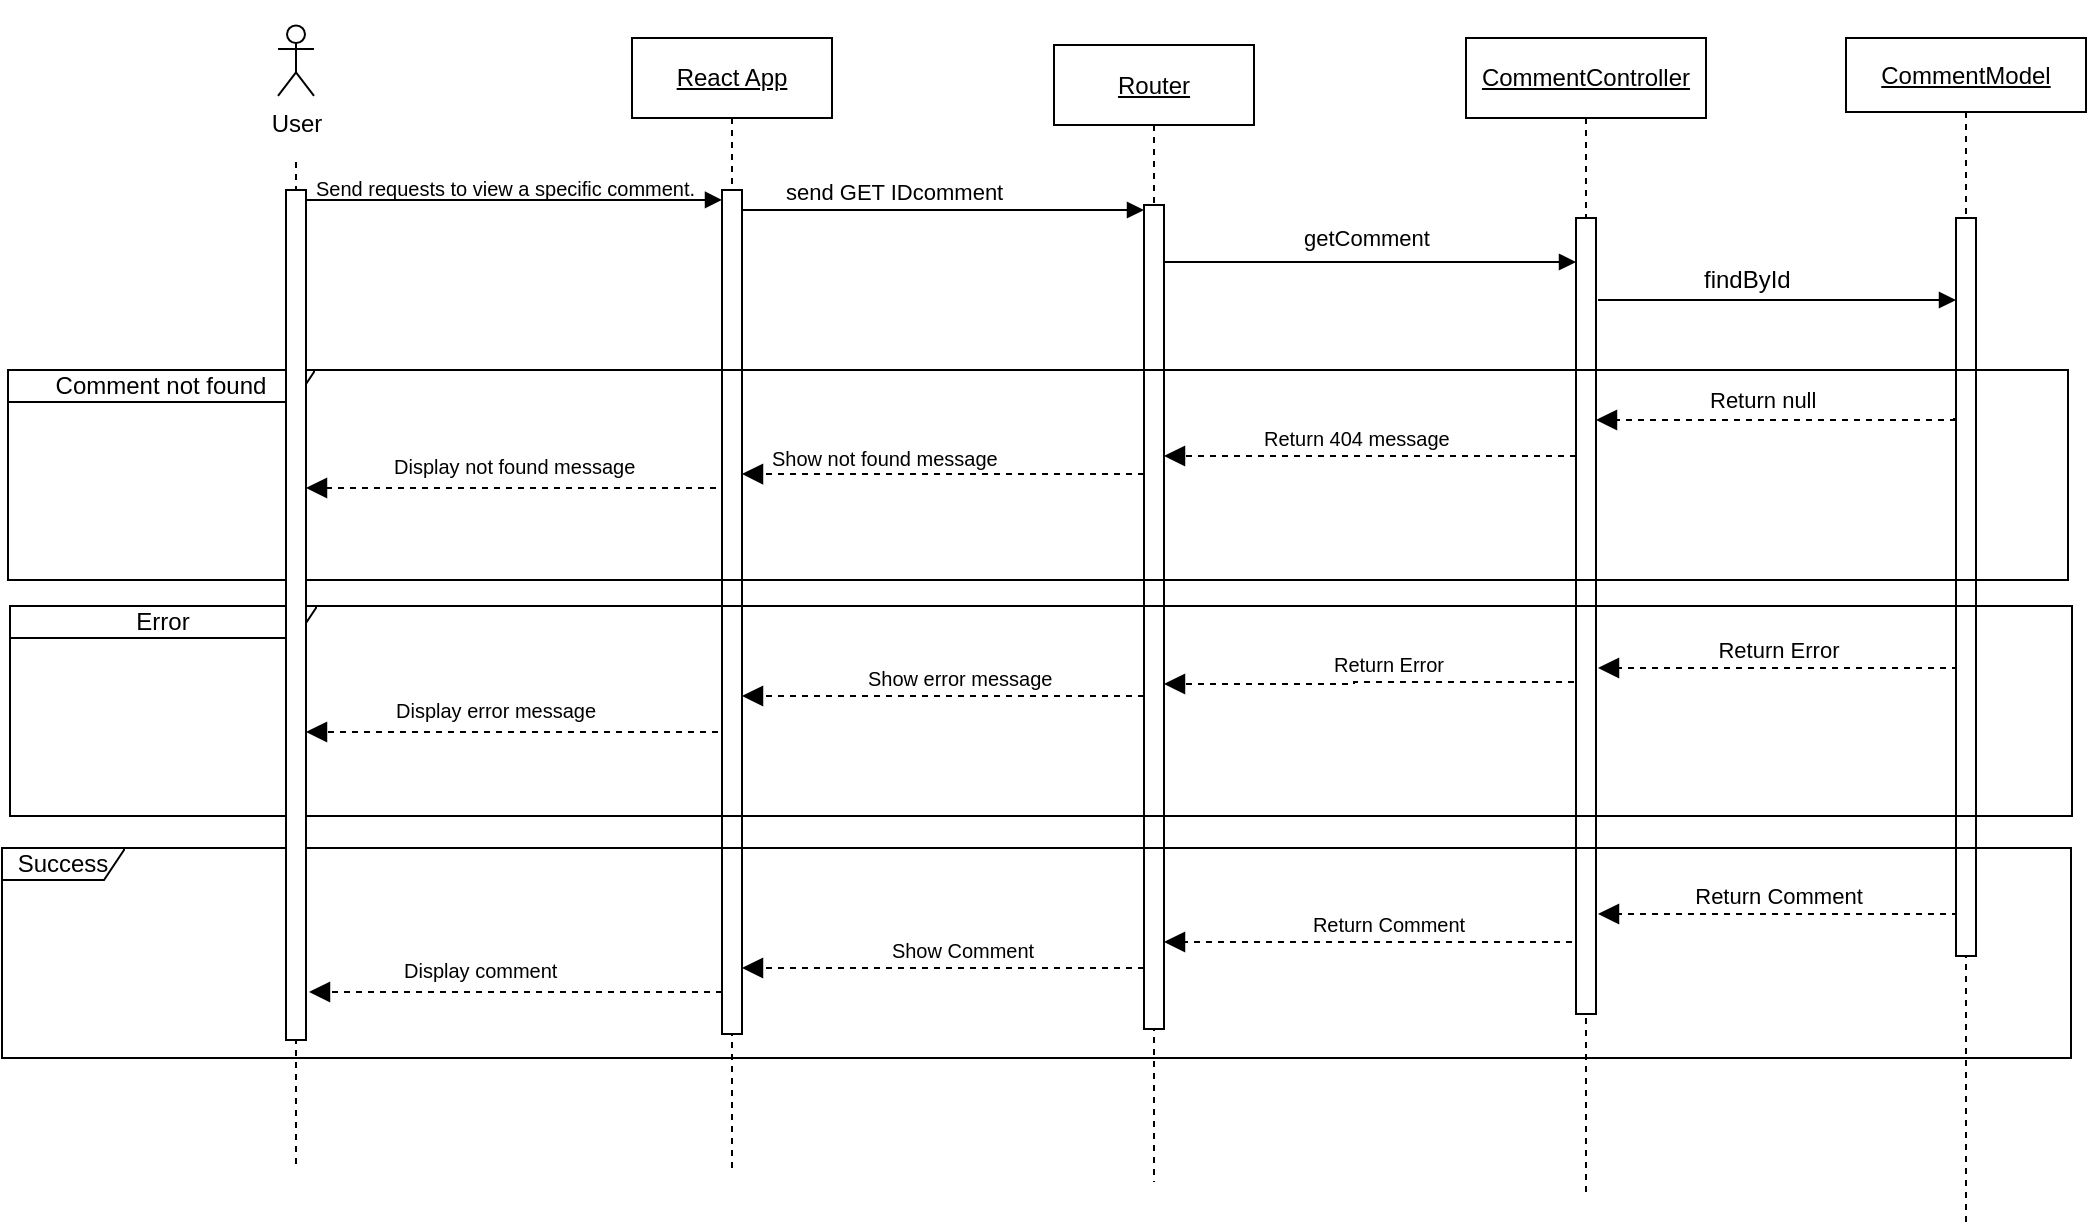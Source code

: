 <mxfile version="24.6.4" type="device">
  <diagram name="Page-1" id="2YBvvXClWsGukQMizWep">
    <mxGraphModel dx="1941" dy="688" grid="0" gridSize="10" guides="1" tooltips="1" connect="1" arrows="1" fold="1" page="1" pageScale="1" pageWidth="850" pageHeight="1100" math="0" shadow="0">
      <root>
        <mxCell id="0" />
        <mxCell id="1" parent="0" />
        <mxCell id="WCHNIAT9K_ILjIIEiZOM-87" value="React App" style="shape=umlLifeline;perimeter=lifelinePerimeter;whiteSpace=wrap;html=1;container=0;dropTarget=0;collapsible=0;recursiveResize=0;outlineConnect=0;portConstraint=eastwest;newEdgeStyle={&quot;edgeStyle&quot;:&quot;elbowEdgeStyle&quot;,&quot;elbow&quot;:&quot;vertical&quot;,&quot;curved&quot;:0,&quot;rounded&quot;:0};fontStyle=4;size=40;" parent="1" vertex="1">
          <mxGeometry x="-417" y="49" width="100" height="566" as="geometry" />
        </mxCell>
        <mxCell id="WCHNIAT9K_ILjIIEiZOM-90" value="" style="html=1;points=[];perimeter=orthogonalPerimeter;outlineConnect=0;targetShapes=umlLifeline;portConstraint=eastwest;newEdgeStyle={&quot;edgeStyle&quot;:&quot;elbowEdgeStyle&quot;,&quot;elbow&quot;:&quot;vertical&quot;,&quot;curved&quot;:0,&quot;rounded&quot;:0};fontStyle=4" parent="WCHNIAT9K_ILjIIEiZOM-87" vertex="1">
          <mxGeometry x="45" y="76" width="10" height="422" as="geometry" />
        </mxCell>
        <mxCell id="WCHNIAT9K_ILjIIEiZOM-12" value="CommentController" style="shape=umlLifeline;perimeter=lifelinePerimeter;whiteSpace=wrap;html=1;container=0;dropTarget=0;collapsible=0;recursiveResize=0;outlineConnect=0;portConstraint=eastwest;newEdgeStyle={&quot;edgeStyle&quot;:&quot;elbowEdgeStyle&quot;,&quot;elbow&quot;:&quot;vertical&quot;,&quot;curved&quot;:0,&quot;rounded&quot;:0};fontStyle=4" parent="1" vertex="1">
          <mxGeometry y="49" width="120" height="578" as="geometry" />
        </mxCell>
        <mxCell id="WCHNIAT9K_ILjIIEiZOM-13" value="" style="html=1;points=[];perimeter=orthogonalPerimeter;outlineConnect=0;targetShapes=umlLifeline;portConstraint=eastwest;newEdgeStyle={&quot;edgeStyle&quot;:&quot;elbowEdgeStyle&quot;,&quot;elbow&quot;:&quot;vertical&quot;,&quot;curved&quot;:0,&quot;rounded&quot;:0};fontStyle=4" parent="WCHNIAT9K_ILjIIEiZOM-12" vertex="1">
          <mxGeometry x="55" y="90" width="10" height="398" as="geometry" />
        </mxCell>
        <mxCell id="WCHNIAT9K_ILjIIEiZOM-19" value="CommentModel" style="shape=umlLifeline;perimeter=lifelinePerimeter;whiteSpace=wrap;html=1;container=0;dropTarget=0;collapsible=0;recursiveResize=0;outlineConnect=0;portConstraint=eastwest;newEdgeStyle={&quot;edgeStyle&quot;:&quot;elbowEdgeStyle&quot;,&quot;elbow&quot;:&quot;vertical&quot;,&quot;curved&quot;:0,&quot;rounded&quot;:0};fontStyle=4;size=37;" parent="1" vertex="1">
          <mxGeometry x="190" y="49" width="120" height="595" as="geometry" />
        </mxCell>
        <mxCell id="WCHNIAT9K_ILjIIEiZOM-20" value="" style="html=1;points=[];perimeter=orthogonalPerimeter;outlineConnect=0;targetShapes=umlLifeline;portConstraint=eastwest;newEdgeStyle={&quot;edgeStyle&quot;:&quot;elbowEdgeStyle&quot;,&quot;elbow&quot;:&quot;vertical&quot;,&quot;curved&quot;:0,&quot;rounded&quot;:0};fontStyle=4" parent="WCHNIAT9K_ILjIIEiZOM-19" vertex="1">
          <mxGeometry x="55" y="90" width="10" height="369" as="geometry" />
        </mxCell>
        <mxCell id="WCHNIAT9K_ILjIIEiZOM-16" value="" style="html=1;verticalAlign=bottom;endArrow=block;edgeStyle=elbowEdgeStyle;elbow=horizontal;curved=0;rounded=0;fontStyle=4" parent="1" source="WCHNIAT9K_ILjIIEiZOM-10" target="WCHNIAT9K_ILjIIEiZOM-13" edge="1">
          <mxGeometry relative="1" as="geometry">
            <mxPoint x="-146" y="161" as="sourcePoint" />
            <Array as="points">
              <mxPoint x="-86" y="161" />
            </Array>
            <mxPoint x="14" y="161.06" as="targetPoint" />
            <mxPoint as="offset" />
          </mxGeometry>
        </mxCell>
        <mxCell id="WCHNIAT9K_ILjIIEiZOM-7" value="" style="html=1;verticalAlign=bottom;endArrow=block;edgeStyle=elbowEdgeStyle;elbow=horizontal;curved=0;rounded=0;fontStyle=4" parent="1" source="WCHNIAT9K_ILjIIEiZOM-90" target="WCHNIAT9K_ILjIIEiZOM-10" edge="1">
          <mxGeometry relative="1" as="geometry">
            <mxPoint x="-361" y="135" as="sourcePoint" />
            <Array as="points">
              <mxPoint x="-280" y="135" />
            </Array>
            <mxPoint x="-220" y="135" as="targetPoint" />
            <mxPoint as="offset" />
          </mxGeometry>
        </mxCell>
        <mxCell id="WCHNIAT9K_ILjIIEiZOM-21" value="" style="html=1;verticalAlign=bottom;endArrow=block;edgeStyle=elbowEdgeStyle;elbow=vertical;curved=0;rounded=0;fontStyle=4;" parent="1" target="WCHNIAT9K_ILjIIEiZOM-20" edge="1">
          <mxGeometry x="-0.028" y="2" relative="1" as="geometry">
            <mxPoint x="66" y="180" as="sourcePoint" />
            <Array as="points">
              <mxPoint x="153" y="180" />
            </Array>
            <mxPoint x="240" y="180" as="targetPoint" />
            <mxPoint as="offset" />
          </mxGeometry>
        </mxCell>
        <mxCell id="WCHNIAT9K_ILjIIEiZOM-9" value="Router" style="shape=umlLifeline;perimeter=lifelinePerimeter;whiteSpace=wrap;html=1;container=0;dropTarget=0;collapsible=0;recursiveResize=0;outlineConnect=0;portConstraint=eastwest;newEdgeStyle={&quot;edgeStyle&quot;:&quot;elbowEdgeStyle&quot;,&quot;elbow&quot;:&quot;vertical&quot;,&quot;curved&quot;:0,&quot;rounded&quot;:0};fontStyle=4" parent="1" vertex="1">
          <mxGeometry x="-206" y="52.5" width="100" height="568.5" as="geometry" />
        </mxCell>
        <mxCell id="WCHNIAT9K_ILjIIEiZOM-10" value="" style="html=1;points=[];perimeter=orthogonalPerimeter;outlineConnect=0;targetShapes=umlLifeline;portConstraint=eastwest;newEdgeStyle={&quot;edgeStyle&quot;:&quot;elbowEdgeStyle&quot;,&quot;elbow&quot;:&quot;vertical&quot;,&quot;curved&quot;:0,&quot;rounded&quot;:0};fontStyle=4" parent="WCHNIAT9K_ILjIIEiZOM-9" vertex="1">
          <mxGeometry x="45" y="80" width="10" height="412" as="geometry" />
        </mxCell>
        <mxCell id="WCHNIAT9K_ILjIIEiZOM-53" value="Return Error" style="html=1;verticalAlign=bottom;endArrow=block;dashed=1;endSize=8;edgeStyle=elbowEdgeStyle;elbow=vertical;curved=0;rounded=0;endFill=1;fontStyle=0" parent="1" edge="1">
          <mxGeometry relative="1" as="geometry">
            <mxPoint x="66" y="364" as="targetPoint" />
            <Array as="points">
              <mxPoint x="131" y="364" />
            </Array>
            <mxPoint x="245" y="363" as="sourcePoint" />
            <mxPoint as="offset" />
          </mxGeometry>
        </mxCell>
        <mxCell id="WCHNIAT9K_ILjIIEiZOM-54" value="&lt;font style=&quot;font-size: 10px;&quot;&gt;Return Error&lt;/font&gt;" style="html=1;verticalAlign=bottom;endArrow=block;dashed=1;endSize=8;edgeStyle=elbowEdgeStyle;elbow=horizontal;curved=0;rounded=0;endFill=1;fontStyle=0;" parent="1" edge="1">
          <mxGeometry x="-0.095" relative="1" as="geometry">
            <mxPoint x="-151" y="372" as="targetPoint" />
            <Array as="points">
              <mxPoint x="-56" y="371" />
            </Array>
            <mxPoint x="54" y="371" as="sourcePoint" />
            <mxPoint as="offset" />
          </mxGeometry>
        </mxCell>
        <mxCell id="WCHNIAT9K_ILjIIEiZOM-38" value="&lt;font style=&quot;font-size: 12px;&quot;&gt;Comment not found&lt;/font&gt;" style="shape=umlFrame;whiteSpace=wrap;html=1;pointerEvents=0;width=153;height=16;" parent="1" vertex="1">
          <mxGeometry x="-729" y="215" width="1030" height="105" as="geometry" />
        </mxCell>
        <mxCell id="WCHNIAT9K_ILjIIEiZOM-57" value="Error" style="shape=umlFrame;whiteSpace=wrap;html=1;pointerEvents=0;width=153;height=16;" parent="1" vertex="1">
          <mxGeometry x="-728" y="333" width="1031" height="105" as="geometry" />
        </mxCell>
        <mxCell id="WCHNIAT9K_ILjIIEiZOM-58" value="&lt;font style=&quot;font-size: 10px;&quot;&gt;Show error message&amp;nbsp;&lt;/font&gt;" style="html=1;verticalAlign=bottom;endArrow=block;dashed=1;endSize=8;edgeStyle=elbowEdgeStyle;elbow=vertical;curved=0;rounded=0;endFill=1;fontStyle=0" parent="1" source="WCHNIAT9K_ILjIIEiZOM-10" edge="1">
          <mxGeometry x="-0.095" relative="1" as="geometry">
            <mxPoint x="-362" y="378" as="targetPoint" />
            <Array as="points" />
            <mxPoint x="-239" y="379" as="sourcePoint" />
            <mxPoint as="offset" />
          </mxGeometry>
        </mxCell>
        <mxCell id="WCHNIAT9K_ILjIIEiZOM-61" value="&lt;font style=&quot;font-size: 12px;&quot;&gt;Success&lt;/font&gt;" style="shape=umlFrame;whiteSpace=wrap;html=1;pointerEvents=0;width=61;height=16;" parent="1" vertex="1">
          <mxGeometry x="-732" y="454" width="1034.5" height="105" as="geometry" />
        </mxCell>
        <mxCell id="WCHNIAT9K_ILjIIEiZOM-62" value="Return Comment" style="html=1;verticalAlign=bottom;endArrow=block;dashed=1;endSize=8;edgeStyle=elbowEdgeStyle;elbow=vertical;curved=0;rounded=0;endFill=1;fontStyle=0" parent="1" edge="1">
          <mxGeometry relative="1" as="geometry">
            <mxPoint x="66" y="487" as="targetPoint" />
            <Array as="points">
              <mxPoint x="131" y="487" />
            </Array>
            <mxPoint x="245" y="486" as="sourcePoint" />
            <mxPoint as="offset" />
          </mxGeometry>
        </mxCell>
        <mxCell id="WCHNIAT9K_ILjIIEiZOM-63" value="&lt;font style=&quot;font-size: 10px;&quot;&gt;Return Comment&lt;/font&gt;" style="html=1;verticalAlign=bottom;endArrow=block;dashed=1;endSize=8;edgeStyle=elbowEdgeStyle;elbow=vertical;curved=0;rounded=0;endFill=1;fontStyle=0" parent="1" target="WCHNIAT9K_ILjIIEiZOM-10" edge="1">
          <mxGeometry x="-0.095" relative="1" as="geometry">
            <mxPoint x="-209" y="501" as="targetPoint" />
            <Array as="points">
              <mxPoint x="-57" y="501" />
            </Array>
            <mxPoint x="53" y="501" as="sourcePoint" />
            <mxPoint as="offset" />
          </mxGeometry>
        </mxCell>
        <mxCell id="WCHNIAT9K_ILjIIEiZOM-64" value="&lt;font style=&quot;font-size: 10px;&quot;&gt;Show Comment&lt;/font&gt;" style="html=1;verticalAlign=bottom;endArrow=block;dashed=1;endSize=8;edgeStyle=elbowEdgeStyle;elbow=horizontal;curved=0;rounded=0;endFill=1;fontStyle=0;exitX=0;exitY=0.926;exitDx=0;exitDy=0;exitPerimeter=0;" parent="1" source="WCHNIAT9K_ILjIIEiZOM-10" edge="1">
          <mxGeometry x="-0.095" relative="1" as="geometry">
            <mxPoint x="-362" y="514" as="targetPoint" />
            <Array as="points" />
            <mxPoint x="-219" y="514" as="sourcePoint" />
            <mxPoint as="offset" />
          </mxGeometry>
        </mxCell>
        <mxCell id="WCHNIAT9K_ILjIIEiZOM-74" value="findById" style="text;whiteSpace=wrap;html=1;" parent="1" vertex="1">
          <mxGeometry x="117" y="156" width="162.75" height="24.98" as="geometry" />
        </mxCell>
        <mxCell id="WCHNIAT9K_ILjIIEiZOM-79" value="&lt;span style=&quot;color: rgb(0, 0, 0); font-family: Helvetica; font-size: 11px; font-style: normal; font-variant-ligatures: normal; font-variant-caps: normal; font-weight: 400; letter-spacing: normal; orphans: 2; text-align: center; text-indent: 0px; text-transform: none; widows: 2; word-spacing: 0px; -webkit-text-stroke-width: 0px; white-space: nowrap; background-color: rgb(255, 255, 255); text-decoration-thickness: initial; text-decoration-style: initial; text-decoration-color: initial; display: inline !important; float: none;&quot;&gt;getComment   &lt;/span&gt;" style="text;whiteSpace=wrap;html=1;" parent="1" vertex="1">
          <mxGeometry x="-83" y="135" width="162.75" height="24.98" as="geometry" />
        </mxCell>
        <mxCell id="WCHNIAT9K_ILjIIEiZOM-80" value="&lt;span style=&quot;color: rgb(0, 0, 0); font-family: Helvetica; font-size: 11px; font-style: normal; font-variant-ligatures: normal; font-variant-caps: normal; font-weight: 400; letter-spacing: normal; orphans: 2; text-align: center; text-indent: 0px; text-transform: none; widows: 2; word-spacing: 0px; -webkit-text-stroke-width: 0px; white-space: nowrap; background-color: rgb(255, 255, 255); text-decoration-thickness: initial; text-decoration-style: initial; text-decoration-color: initial; display: inline !important; float: none;&quot;&gt;send GET IDcomment&lt;/span&gt;" style="text;whiteSpace=wrap;html=1;" parent="1" vertex="1">
          <mxGeometry x="-342" y="112" width="95" height="24.98" as="geometry" />
        </mxCell>
        <mxCell id="WCHNIAT9K_ILjIIEiZOM-91" value="&lt;span style=&quot;color: rgb(0, 0, 0); font-family: Helvetica; font-style: normal; font-variant-ligatures: normal; font-variant-caps: normal; font-weight: 400; letter-spacing: normal; orphans: 2; text-align: center; text-indent: 0px; text-transform: none; widows: 2; word-spacing: 0px; -webkit-text-stroke-width: 0px; white-space: nowrap; background-color: rgb(255, 255, 255); text-decoration-thickness: initial; text-decoration-style: initial; text-decoration-color: initial; float: none; display: inline !important;&quot;&gt;&lt;font style=&quot;font-size: 10px;&quot;&gt;Send requests to view a specific comment.&lt;/font&gt;&lt;/span&gt;" style="text;whiteSpace=wrap;html=1;container=0;" parent="1" vertex="1">
          <mxGeometry x="-577" y="110.02" width="80" height="24.98" as="geometry" />
        </mxCell>
        <mxCell id="WCHNIAT9K_ILjIIEiZOM-92" value="" style="html=1;verticalAlign=bottom;endArrow=block;edgeStyle=elbowEdgeStyle;elbow=horizontal;curved=0;rounded=0;fontStyle=4" parent="1" source="WCHNIAT9K_ILjIIEiZOM-67" edge="1">
          <mxGeometry relative="1" as="geometry">
            <mxPoint x="-578" y="130" as="sourcePoint" />
            <Array as="points">
              <mxPoint x="-424.5" y="129.98" />
            </Array>
            <mxPoint x="-372" y="129.98" as="targetPoint" />
            <mxPoint as="offset" />
          </mxGeometry>
        </mxCell>
        <mxCell id="WCHNIAT9K_ILjIIEiZOM-99" value="" style="html=1;verticalAlign=bottom;endArrow=block;dashed=1;endSize=8;edgeStyle=elbowEdgeStyle;elbow=vertical;curved=0;rounded=0;endFill=1;fontStyle=4" parent="1" edge="1">
          <mxGeometry x="-0.095" relative="1" as="geometry">
            <mxPoint x="-580" y="396" as="targetPoint" />
            <Array as="points" />
            <mxPoint x="-374" y="396.01" as="sourcePoint" />
            <mxPoint as="offset" />
          </mxGeometry>
        </mxCell>
        <mxCell id="WCHNIAT9K_ILjIIEiZOM-100" value="&lt;span style=&quot;color: rgb(0, 0, 0); font-family: Helvetica; font-size: 10px; font-style: normal; font-variant-ligatures: normal; font-variant-caps: normal; font-weight: 400; letter-spacing: normal; orphans: 2; text-align: center; text-indent: 0px; text-transform: none; widows: 2; word-spacing: 0px; -webkit-text-stroke-width: 0px; white-space: nowrap; background-color: rgb(255, 255, 255); text-decoration-thickness: initial; text-decoration-style: initial; text-decoration-color: initial; display: inline !important; float: none;&quot;&gt;Display error message&lt;/span&gt;" style="text;whiteSpace=wrap;html=1;" parent="1" vertex="1">
          <mxGeometry x="-536.995" y="371.004" width="121" height="36" as="geometry" />
        </mxCell>
        <mxCell id="WCHNIAT9K_ILjIIEiZOM-101" value="" style="html=1;verticalAlign=bottom;endArrow=block;dashed=1;endSize=8;edgeStyle=elbowEdgeStyle;elbow=vertical;curved=0;rounded=0;endFill=1;fontStyle=4" parent="1" edge="1">
          <mxGeometry x="-0.095" relative="1" as="geometry">
            <mxPoint x="-578.5" y="526" as="targetPoint" />
            <Array as="points" />
            <mxPoint x="-372" y="526" as="sourcePoint" />
            <mxPoint as="offset" />
          </mxGeometry>
        </mxCell>
        <mxCell id="WCHNIAT9K_ILjIIEiZOM-102" value="&lt;span style=&quot;color: rgb(0, 0, 0); font-family: Helvetica; font-size: 10px; font-style: normal; font-variant-ligatures: normal; font-variant-caps: normal; font-weight: 400; letter-spacing: normal; orphans: 2; text-align: center; text-indent: 0px; text-transform: none; widows: 2; word-spacing: 0px; -webkit-text-stroke-width: 0px; white-space: nowrap; background-color: rgb(255, 255, 255); text-decoration-thickness: initial; text-decoration-style: initial; text-decoration-color: initial; display: inline !important; float: none;&quot;&gt;Display comment&lt;/span&gt;" style="text;whiteSpace=wrap;html=1;" parent="1" vertex="1">
          <mxGeometry x="-533.495" y="501.004" width="121" height="36" as="geometry" />
        </mxCell>
        <mxCell id="WCHNIAT9K_ILjIIEiZOM-108" value="" style="group" parent="1" vertex="1" connectable="0">
          <mxGeometry x="-537.995" y="245.004" width="310" height="40.01" as="geometry" />
        </mxCell>
        <mxCell id="WCHNIAT9K_ILjIIEiZOM-81" value="&lt;span style=&quot;color: rgb(0, 0, 0); font-family: Helvetica; font-size: 10px; font-style: normal; font-variant-ligatures: normal; font-variant-caps: normal; font-weight: 400; letter-spacing: normal; orphans: 2; text-align: center; text-indent: 0px; text-transform: none; widows: 2; word-spacing: 0px; -webkit-text-stroke-width: 0px; white-space: nowrap; background-color: rgb(255, 255, 255); text-decoration-thickness: initial; text-decoration-style: initial; text-decoration-color: initial; display: inline !important; float: none;&quot;&gt;Show not found message&lt;/span&gt;" style="text;whiteSpace=wrap;html=1;" parent="WCHNIAT9K_ILjIIEiZOM-108" vertex="1">
          <mxGeometry x="189" width="121" height="36" as="geometry" />
        </mxCell>
        <mxCell id="WCHNIAT9K_ILjIIEiZOM-95" value="" style="html=1;verticalAlign=bottom;endArrow=block;dashed=1;endSize=8;edgeStyle=elbowEdgeStyle;elbow=vertical;curved=0;rounded=0;endFill=1;fontStyle=4" parent="WCHNIAT9K_ILjIIEiZOM-108" target="WCHNIAT9K_ILjIIEiZOM-67" edge="1">
          <mxGeometry x="-0.095" relative="1" as="geometry">
            <mxPoint x="20.995" y="29.016" as="targetPoint" />
            <Array as="points" />
            <mxPoint x="162.995" y="29.016" as="sourcePoint" />
            <mxPoint as="offset" />
          </mxGeometry>
        </mxCell>
        <mxCell id="WCHNIAT9K_ILjIIEiZOM-96" value="&lt;span style=&quot;color: rgb(0, 0, 0); font-family: Helvetica; font-size: 10px; font-style: normal; font-variant-ligatures: normal; font-variant-caps: normal; font-weight: 400; letter-spacing: normal; orphans: 2; text-align: center; text-indent: 0px; text-transform: none; widows: 2; word-spacing: 0px; -webkit-text-stroke-width: 0px; white-space: nowrap; background-color: rgb(255, 255, 255); text-decoration-thickness: initial; text-decoration-style: initial; text-decoration-color: initial; display: inline !important; float: none;&quot;&gt;Display not found message&lt;/span&gt;" style="text;whiteSpace=wrap;html=1;" parent="WCHNIAT9K_ILjIIEiZOM-108" vertex="1">
          <mxGeometry y="4.01" width="121" height="36" as="geometry" />
        </mxCell>
        <mxCell id="WCHNIAT9K_ILjIIEiZOM-110" value="" style="group" parent="1" vertex="1" connectable="0">
          <mxGeometry x="-103.002" y="215.998" width="347.002" height="55" as="geometry" />
        </mxCell>
        <mxCell id="WCHNIAT9K_ILjIIEiZOM-22" value="" style="html=1;verticalAlign=bottom;endArrow=block;dashed=1;endSize=8;edgeStyle=elbowEdgeStyle;elbow=vertical;curved=0;rounded=0;endFill=1;fontStyle=4" parent="WCHNIAT9K_ILjIIEiZOM-110" target="WCHNIAT9K_ILjIIEiZOM-13" edge="1">
          <mxGeometry relative="1" as="geometry">
            <mxPoint x="133.002" y="24.002" as="targetPoint" />
            <Array as="points">
              <mxPoint x="233.002" y="24.002" />
            </Array>
            <mxPoint x="347.002" y="23.002" as="sourcePoint" />
          </mxGeometry>
        </mxCell>
        <mxCell id="WCHNIAT9K_ILjIIEiZOM-23" value="" style="html=1;verticalAlign=bottom;endArrow=block;dashed=1;endSize=8;edgeStyle=elbowEdgeStyle;elbow=vertical;curved=0;rounded=0;endFill=1;fontStyle=4" parent="WCHNIAT9K_ILjIIEiZOM-110" source="WCHNIAT9K_ILjIIEiZOM-13" target="WCHNIAT9K_ILjIIEiZOM-10" edge="1">
          <mxGeometry x="-0.095" relative="1" as="geometry">
            <mxPoint x="-46.998" y="42.002" as="targetPoint" />
            <Array as="points">
              <mxPoint x="48.002" y="42.002" />
            </Array>
            <mxPoint x="123.002" y="42.002" as="sourcePoint" />
            <mxPoint as="offset" />
          </mxGeometry>
        </mxCell>
        <mxCell id="WCHNIAT9K_ILjIIEiZOM-68" value="&lt;span style=&quot;color: rgb(0, 0, 0); font-family: Helvetica; font-size: 10px; font-style: normal; font-variant-ligatures: normal; font-variant-caps: normal; font-weight: 400; letter-spacing: normal; orphans: 2; text-align: center; text-indent: 0px; text-transform: none; widows: 2; word-spacing: 0px; -webkit-text-stroke-width: 0px; white-space: nowrap; background-color: rgb(255, 255, 255); text-decoration-thickness: initial; text-decoration-style: initial; text-decoration-color: initial; display: inline !important; float: none;&quot;&gt;Return 404 message&lt;/span&gt;" style="text;whiteSpace=wrap;html=1;" parent="WCHNIAT9K_ILjIIEiZOM-110" vertex="1">
          <mxGeometry y="19" width="83" height="36" as="geometry" />
        </mxCell>
        <mxCell id="WCHNIAT9K_ILjIIEiZOM-69" value="&lt;span style=&quot;color: rgb(0, 0, 0); font-family: Helvetica; font-size: 11px; font-style: normal; font-variant-ligatures: normal; font-variant-caps: normal; font-weight: 400; letter-spacing: normal; orphans: 2; text-align: center; text-indent: 0px; text-transform: none; widows: 2; word-spacing: 0px; -webkit-text-stroke-width: 0px; white-space: nowrap; background-color: rgb(255, 255, 255); text-decoration-thickness: initial; text-decoration-style: initial; text-decoration-color: initial; display: inline !important; float: none;&quot;&gt;Return null&lt;/span&gt;" style="text;whiteSpace=wrap;html=1;" parent="WCHNIAT9K_ILjIIEiZOM-110" vertex="1">
          <mxGeometry x="223" width="106" height="37" as="geometry" />
        </mxCell>
        <mxCell id="WCHNIAT9K_ILjIIEiZOM-56" value="" style="html=1;verticalAlign=bottom;endArrow=block;dashed=1;endSize=8;edgeStyle=elbowEdgeStyle;elbow=vertical;curved=0;rounded=0;endFill=1;fontStyle=4" parent="1" source="WCHNIAT9K_ILjIIEiZOM-10" target="WCHNIAT9K_ILjIIEiZOM-90" edge="1">
          <mxGeometry x="-0.095" relative="1" as="geometry">
            <mxPoint x="-364" y="267.01" as="targetPoint" />
            <Array as="points">
              <mxPoint x="-360.995" y="267.004" />
            </Array>
            <mxPoint x="-227" y="268.01" as="sourcePoint" />
            <mxPoint as="offset" />
          </mxGeometry>
        </mxCell>
        <mxCell id="Jrd6xonkru-D8rZdKlJJ-3" value="" style="group" vertex="1" connectable="0" parent="1">
          <mxGeometry x="-594" y="30" width="18" height="582" as="geometry" />
        </mxCell>
        <mxCell id="Jrd6xonkru-D8rZdKlJJ-4" value="" style="endArrow=none;dashed=1;html=1;rounded=0;" edge="1" parent="Jrd6xonkru-D8rZdKlJJ-3">
          <mxGeometry width="50" height="50" relative="1" as="geometry">
            <mxPoint x="9" y="582" as="sourcePoint" />
            <mxPoint x="9" y="79.81" as="targetPoint" />
          </mxGeometry>
        </mxCell>
        <mxCell id="Jrd6xonkru-D8rZdKlJJ-5" value="User" style="shape=umlActor;verticalLabelPosition=bottom;verticalAlign=top;html=1;outlineConnect=0;" vertex="1" parent="Jrd6xonkru-D8rZdKlJJ-3">
          <mxGeometry y="12.721" width="18" height="35.164" as="geometry" />
        </mxCell>
        <mxCell id="WCHNIAT9K_ILjIIEiZOM-67" value="" style="html=1;points=[];perimeter=orthogonalPerimeter;outlineConnect=0;targetShapes=umlLifeline;portConstraint=eastwest;newEdgeStyle={&quot;edgeStyle&quot;:&quot;elbowEdgeStyle&quot;,&quot;elbow&quot;:&quot;vertical&quot;,&quot;curved&quot;:0,&quot;rounded&quot;:0};fontStyle=4" parent="1" vertex="1">
          <mxGeometry x="-590" y="125" width="10" height="425" as="geometry" />
        </mxCell>
      </root>
    </mxGraphModel>
  </diagram>
</mxfile>

